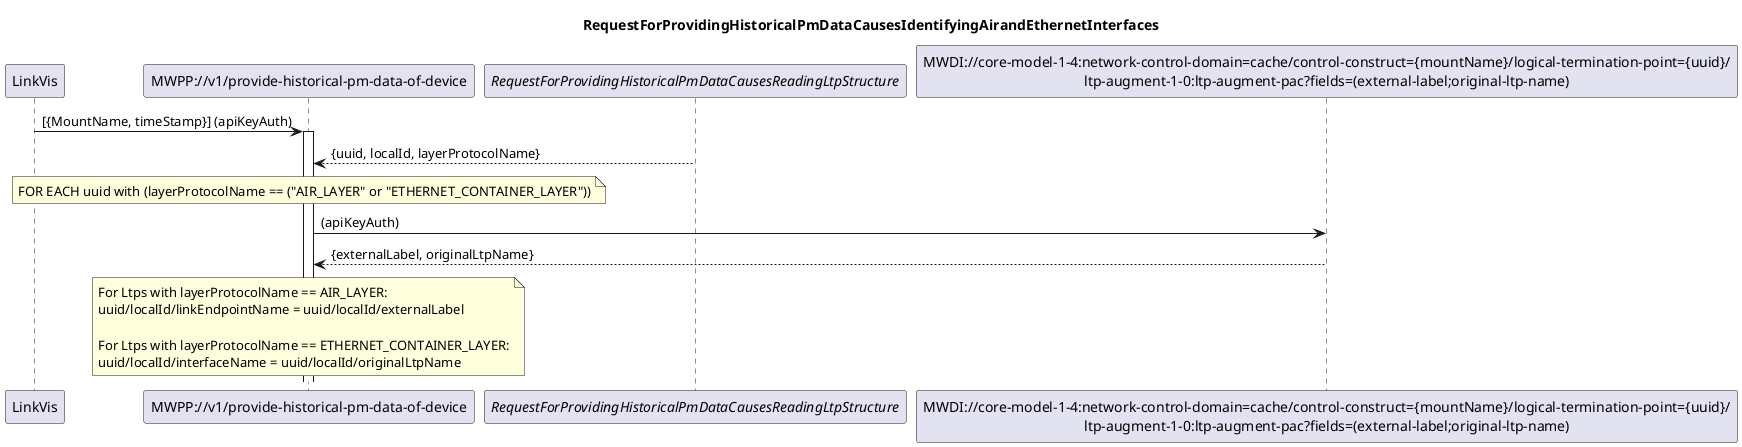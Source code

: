 @startuml 001_IdentifyingAirAndEthernetInterfaces
skinparam responseMessageBelowArrow true

title
RequestForProvidingHistoricalPmDataCausesIdentifyingAirandEthernetInterfaces
end title

participant "LinkVis" as LinkVis
participant "MWPP://v1/provide-historical-pm-data-of-device" as MWPP
participant "<i>RequestForProvidingHistoricalPmDataCausesReadingLtpStructure</i>" as LTPs
participant "MWDI://core-model-1-4:network-control-domain=cache/control-construct={mountName}/logical-termination-point={uuid}/\nltp-augment-1-0:ltp-augment-pac?fields=(external-label;original-ltp-name)" as LtpDesignation

LinkVis -> MWPP: [{MountName, timeStamp}] (apiKeyAuth)
activate MWPP

LTPs --> MWPP: {uuid, localId, layerProtocolName}

note over MWPP
FOR EACH uuid with (layerProtocolName == ("AIR_LAYER" or "ETHERNET_CONTAINER_LAYER"))
end note

MWPP -> LtpDesignation: (apiKeyAuth)
LtpDesignation --> MWPP: {externalLabel, originalLtpName}

note over MWPP
For Ltps with layerProtocolName == AIR_LAYER:
uuid/localId/linkEndpointName = uuid/localId/externalLabel

For Ltps with layerProtocolName == ETHERNET_CONTAINER_LAYER:
uuid/localId/interfaceName = uuid/localId/originalLtpName
end note

@enduml